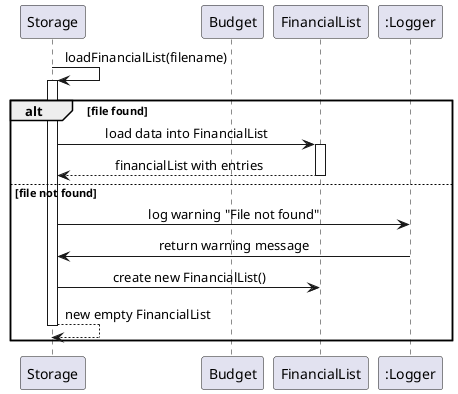 @startuml
skinparam sequenceMessageAlign center
skinparam responseMessageBelowArrow true

participant "Storage" as storage
participant "Budget" as budget
participant "FinancialList" as financialList
participant ":Logger" as logger

storage -> storage : loadFinancialList(filename)
activate storage

' Attempt to read file
alt file found
    storage -> financialList : load data into FinancialList
    activate financialList
    return financialList with entries

else file not found
    storage -> logger : log warning "File not found"
    logger -> storage : return warning message
    storage -> financialList : create new FinancialList()
    return new empty FinancialList
end

@enduml